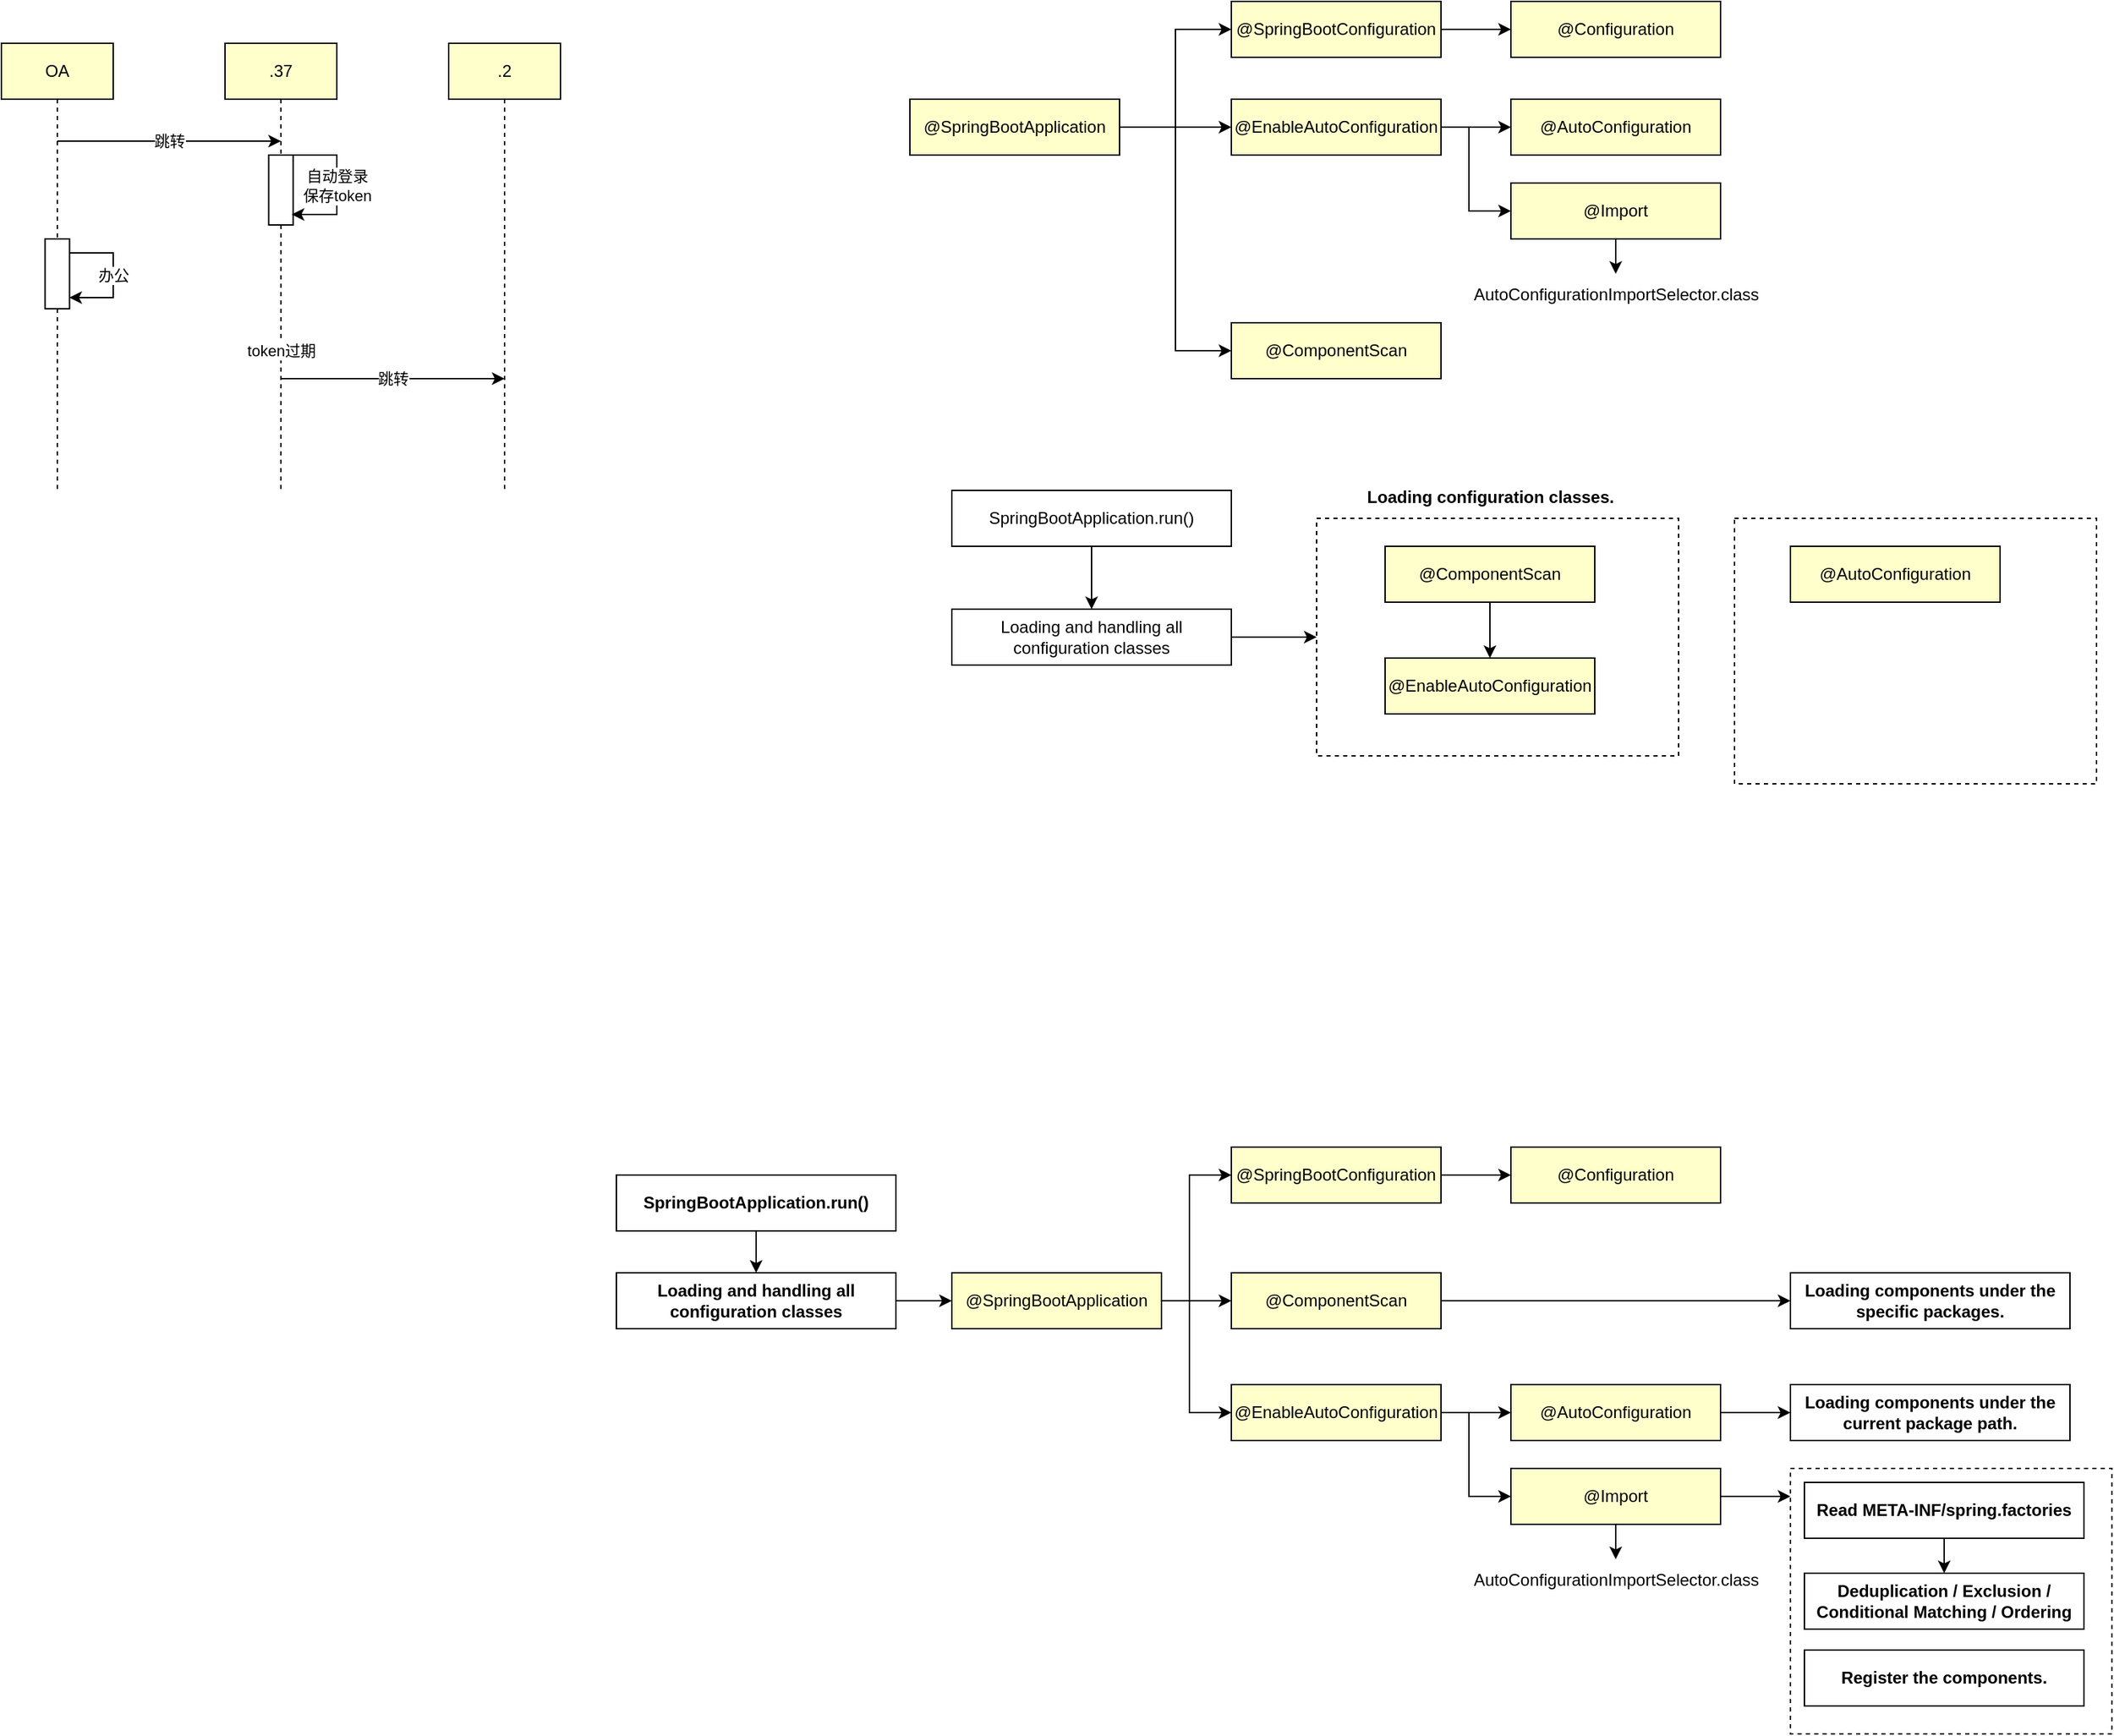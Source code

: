 <mxfile version="26.2.14">
  <diagram name="Page-1" id="XBFmpDd5GI6fNW_chvTV">
    <mxGraphModel dx="1101" dy="733" grid="1" gridSize="10" guides="1" tooltips="1" connect="1" arrows="1" fold="1" page="1" pageScale="1" pageWidth="827" pageHeight="1169" math="0" shadow="0">
      <root>
        <mxCell id="0" />
        <mxCell id="1" parent="0" />
        <mxCell id="NUGtLv0-GDBaZmMCbuX2-15" style="edgeStyle=orthogonalEdgeStyle;rounded=0;orthogonalLoop=1;jettySize=auto;html=1;endArrow=none;startFill=0;dashed=1;" edge="1" parent="1" source="NUGtLv0-GDBaZmMCbuX2-34">
          <mxGeometry relative="1" as="geometry">
            <mxPoint x="280" y="360" as="targetPoint" />
            <Array as="points">
              <mxPoint x="280" y="230" />
              <mxPoint x="280" y="230" />
            </Array>
          </mxGeometry>
        </mxCell>
        <mxCell id="NUGtLv0-GDBaZmMCbuX2-55" style="edgeStyle=orthogonalEdgeStyle;rounded=0;orthogonalLoop=1;jettySize=auto;html=1;entryX=0.5;entryY=0;entryDx=0;entryDy=0;endArrow=none;startFill=0;dashed=1;" edge="1" parent="1" source="NUGtLv0-GDBaZmMCbuX2-13" target="NUGtLv0-GDBaZmMCbuX2-34">
          <mxGeometry relative="1" as="geometry" />
        </mxCell>
        <mxCell id="NUGtLv0-GDBaZmMCbuX2-13" value="OA" style="rounded=0;whiteSpace=wrap;html=1;fillColor=#FFFFCC;" vertex="1" parent="1">
          <mxGeometry x="240" y="40" width="80" height="40" as="geometry" />
        </mxCell>
        <mxCell id="NUGtLv0-GDBaZmMCbuX2-19" value=".37" style="rounded=0;whiteSpace=wrap;html=1;fillColor=#FFFFCC;" vertex="1" parent="1">
          <mxGeometry x="400" y="40" width="80" height="40" as="geometry" />
        </mxCell>
        <mxCell id="NUGtLv0-GDBaZmMCbuX2-23" value="跳转" style="endArrow=classic;html=1;rounded=0;exitX=0.5;exitY=0;exitDx=0;exitDy=0;" edge="1" parent="1">
          <mxGeometry width="50" height="50" relative="1" as="geometry">
            <mxPoint x="280" y="110" as="sourcePoint" />
            <mxPoint x="440" y="110" as="targetPoint" />
          </mxGeometry>
        </mxCell>
        <mxCell id="NUGtLv0-GDBaZmMCbuX2-29" value="" style="edgeStyle=orthogonalEdgeStyle;rounded=0;orthogonalLoop=1;jettySize=auto;html=1;fillColor=none;endArrow=none;startFill=0;dashed=1;" edge="1" parent="1" source="NUGtLv0-GDBaZmMCbuX2-19" target="NUGtLv0-GDBaZmMCbuX2-27">
          <mxGeometry relative="1" as="geometry">
            <mxPoint x="440" y="280" as="targetPoint" />
            <mxPoint x="440" y="80" as="sourcePoint" />
          </mxGeometry>
        </mxCell>
        <mxCell id="NUGtLv0-GDBaZmMCbuX2-50" style="edgeStyle=orthogonalEdgeStyle;rounded=0;orthogonalLoop=1;jettySize=auto;html=1;endArrow=none;startFill=0;dashed=1;" edge="1" parent="1" source="NUGtLv0-GDBaZmMCbuX2-27">
          <mxGeometry relative="1" as="geometry">
            <mxPoint x="440" y="360" as="targetPoint" />
          </mxGeometry>
        </mxCell>
        <mxCell id="NUGtLv0-GDBaZmMCbuX2-53" value="token过期" style="edgeLabel;html=1;align=center;verticalAlign=middle;resizable=0;points=[];" vertex="1" connectable="0" parent="NUGtLv0-GDBaZmMCbuX2-50">
          <mxGeometry x="0.515" y="-1" relative="1" as="geometry">
            <mxPoint x="1" y="-54" as="offset" />
          </mxGeometry>
        </mxCell>
        <mxCell id="NUGtLv0-GDBaZmMCbuX2-27" value="" style="rounded=0;whiteSpace=wrap;html=1;" vertex="1" parent="1">
          <mxGeometry x="431.25" y="120" width="17.5" height="50" as="geometry" />
        </mxCell>
        <mxCell id="NUGtLv0-GDBaZmMCbuX2-30" value="自动登录&lt;br&gt;保存token" style="edgeStyle=orthogonalEdgeStyle;rounded=0;orthogonalLoop=1;jettySize=auto;html=1;entryX=0.941;entryY=0.849;entryDx=0;entryDy=0;entryPerimeter=0;" edge="1" parent="1" source="NUGtLv0-GDBaZmMCbuX2-27" target="NUGtLv0-GDBaZmMCbuX2-27">
          <mxGeometry relative="1" as="geometry">
            <Array as="points">
              <mxPoint x="480" y="120" />
              <mxPoint x="480" y="163" />
            </Array>
          </mxGeometry>
        </mxCell>
        <mxCell id="NUGtLv0-GDBaZmMCbuX2-33" style="edgeStyle=orthogonalEdgeStyle;rounded=0;orthogonalLoop=1;jettySize=auto;html=1;endArrow=none;startFill=0;strokeColor=default;dashed=1;" edge="1" parent="1" source="NUGtLv0-GDBaZmMCbuX2-31">
          <mxGeometry relative="1" as="geometry">
            <mxPoint x="600" y="360" as="targetPoint" />
          </mxGeometry>
        </mxCell>
        <mxCell id="NUGtLv0-GDBaZmMCbuX2-31" value=".2" style="rounded=0;whiteSpace=wrap;html=1;fillColor=#FFFFCC;" vertex="1" parent="1">
          <mxGeometry x="560" y="40" width="80" height="40" as="geometry" />
        </mxCell>
        <mxCell id="NUGtLv0-GDBaZmMCbuX2-34" value="" style="rounded=0;whiteSpace=wrap;html=1;" vertex="1" parent="1">
          <mxGeometry x="271.25" y="180" width="17.5" height="50" as="geometry" />
        </mxCell>
        <mxCell id="NUGtLv0-GDBaZmMCbuX2-36" value="办公" style="edgeStyle=orthogonalEdgeStyle;rounded=0;orthogonalLoop=1;jettySize=auto;html=1;entryX=0.991;entryY=0.847;entryDx=0;entryDy=0;entryPerimeter=0;" edge="1" parent="1" source="NUGtLv0-GDBaZmMCbuX2-34" target="NUGtLv0-GDBaZmMCbuX2-34">
          <mxGeometry relative="1" as="geometry">
            <Array as="points">
              <mxPoint x="320" y="190" />
              <mxPoint x="320" y="222" />
              <mxPoint x="289" y="222" />
            </Array>
          </mxGeometry>
        </mxCell>
        <mxCell id="NUGtLv0-GDBaZmMCbuX2-39" value="跳转" style="endArrow=classic;html=1;rounded=0;" edge="1" parent="1">
          <mxGeometry width="50" height="50" relative="1" as="geometry">
            <mxPoint x="440" y="280" as="sourcePoint" />
            <mxPoint x="600" y="280" as="targetPoint" />
          </mxGeometry>
        </mxCell>
        <mxCell id="NUGtLv0-GDBaZmMCbuX2-72" style="edgeStyle=orthogonalEdgeStyle;rounded=0;orthogonalLoop=1;jettySize=auto;html=1;" edge="1" parent="1" source="NUGtLv0-GDBaZmMCbuX2-56" target="NUGtLv0-GDBaZmMCbuX2-60">
          <mxGeometry relative="1" as="geometry">
            <Array as="points">
              <mxPoint x="1080" y="100" />
              <mxPoint x="1080" y="260" />
            </Array>
          </mxGeometry>
        </mxCell>
        <mxCell id="NUGtLv0-GDBaZmMCbuX2-73" style="edgeStyle=orthogonalEdgeStyle;rounded=0;orthogonalLoop=1;jettySize=auto;html=1;" edge="1" parent="1" source="NUGtLv0-GDBaZmMCbuX2-56" target="NUGtLv0-GDBaZmMCbuX2-59">
          <mxGeometry relative="1" as="geometry" />
        </mxCell>
        <mxCell id="NUGtLv0-GDBaZmMCbuX2-74" style="edgeStyle=orthogonalEdgeStyle;rounded=0;orthogonalLoop=1;jettySize=auto;html=1;entryX=0;entryY=0.5;entryDx=0;entryDy=0;" edge="1" parent="1" source="NUGtLv0-GDBaZmMCbuX2-56" target="NUGtLv0-GDBaZmMCbuX2-58">
          <mxGeometry relative="1" as="geometry" />
        </mxCell>
        <mxCell id="NUGtLv0-GDBaZmMCbuX2-56" value="@SpringBootApplication" style="rounded=0;whiteSpace=wrap;html=1;fillColor=#FFFFCC;" vertex="1" parent="1">
          <mxGeometry x="890" y="80" width="150" height="40" as="geometry" />
        </mxCell>
        <mxCell id="NUGtLv0-GDBaZmMCbuX2-58" value="@SpringBootConfiguration" style="rounded=0;whiteSpace=wrap;html=1;fillColor=#FFFFCC;" vertex="1" parent="1">
          <mxGeometry x="1120" y="10" width="150" height="40" as="geometry" />
        </mxCell>
        <mxCell id="NUGtLv0-GDBaZmMCbuX2-66" style="edgeStyle=orthogonalEdgeStyle;rounded=0;orthogonalLoop=1;jettySize=auto;html=1;" edge="1" parent="1" source="NUGtLv0-GDBaZmMCbuX2-59" target="NUGtLv0-GDBaZmMCbuX2-62">
          <mxGeometry relative="1" as="geometry" />
        </mxCell>
        <mxCell id="NUGtLv0-GDBaZmMCbuX2-70" style="edgeStyle=orthogonalEdgeStyle;rounded=0;orthogonalLoop=1;jettySize=auto;html=1;" edge="1" parent="1" source="NUGtLv0-GDBaZmMCbuX2-59" target="NUGtLv0-GDBaZmMCbuX2-67">
          <mxGeometry relative="1" as="geometry">
            <Array as="points">
              <mxPoint x="1290" y="100" />
              <mxPoint x="1290" y="160" />
            </Array>
          </mxGeometry>
        </mxCell>
        <mxCell id="NUGtLv0-GDBaZmMCbuX2-59" value="@EnableAutoConfiguration" style="rounded=0;whiteSpace=wrap;html=1;fillColor=#FFFFCC;" vertex="1" parent="1">
          <mxGeometry x="1120" y="80" width="150" height="40" as="geometry" />
        </mxCell>
        <mxCell id="NUGtLv0-GDBaZmMCbuX2-60" value="@ComponentScan" style="rounded=0;whiteSpace=wrap;html=1;fillColor=#FFFFCC;" vertex="1" parent="1">
          <mxGeometry x="1120" y="240" width="150" height="40" as="geometry" />
        </mxCell>
        <mxCell id="NUGtLv0-GDBaZmMCbuX2-62" value="@AutoConfiguration" style="rounded=0;whiteSpace=wrap;html=1;fillColor=#FFFFCC;" vertex="1" parent="1">
          <mxGeometry x="1320" y="80" width="150" height="40" as="geometry" />
        </mxCell>
        <mxCell id="NUGtLv0-GDBaZmMCbuX2-65" value="" style="edgeStyle=orthogonalEdgeStyle;rounded=0;orthogonalLoop=1;jettySize=auto;html=1;" edge="1" parent="1" source="NUGtLv0-GDBaZmMCbuX2-58" target="NUGtLv0-GDBaZmMCbuX2-64">
          <mxGeometry relative="1" as="geometry">
            <mxPoint x="1270" y="30" as="sourcePoint" />
            <mxPoint x="1395" y="80" as="targetPoint" />
          </mxGeometry>
        </mxCell>
        <mxCell id="NUGtLv0-GDBaZmMCbuX2-64" value="@Configuration" style="rounded=0;whiteSpace=wrap;html=1;fillColor=#FFFFCC;" vertex="1" parent="1">
          <mxGeometry x="1320" y="10" width="150" height="40" as="geometry" />
        </mxCell>
        <mxCell id="NUGtLv0-GDBaZmMCbuX2-71" style="edgeStyle=orthogonalEdgeStyle;rounded=0;orthogonalLoop=1;jettySize=auto;html=1;" edge="1" parent="1" source="NUGtLv0-GDBaZmMCbuX2-67" target="NUGtLv0-GDBaZmMCbuX2-68">
          <mxGeometry relative="1" as="geometry" />
        </mxCell>
        <mxCell id="NUGtLv0-GDBaZmMCbuX2-67" value="@Import" style="rounded=0;whiteSpace=wrap;html=1;fillColor=#FFFFCC;" vertex="1" parent="1">
          <mxGeometry x="1320" y="140" width="150" height="40" as="geometry" />
        </mxCell>
        <mxCell id="NUGtLv0-GDBaZmMCbuX2-68" value="&lt;span style=&quot;text-wrap-mode: wrap;&quot;&gt;AutoConfigurationImportSelector.class&lt;/span&gt;" style="text;html=1;align=center;verticalAlign=middle;resizable=0;points=[];autosize=1;strokeColor=none;fillColor=none;" vertex="1" parent="1">
          <mxGeometry x="1280" y="205" width="230" height="30" as="geometry" />
        </mxCell>
        <mxCell id="NUGtLv0-GDBaZmMCbuX2-87" style="edgeStyle=orthogonalEdgeStyle;rounded=0;orthogonalLoop=1;jettySize=auto;html=1;" edge="1" parent="1" source="NUGtLv0-GDBaZmMCbuX2-76" target="NUGtLv0-GDBaZmMCbuX2-79">
          <mxGeometry relative="1" as="geometry" />
        </mxCell>
        <mxCell id="NUGtLv0-GDBaZmMCbuX2-76" value="SpringBootApplication.run()" style="rounded=0;whiteSpace=wrap;html=1;fillColor=none;" vertex="1" parent="1">
          <mxGeometry x="920" y="360" width="200" height="40" as="geometry" />
        </mxCell>
        <mxCell id="NUGtLv0-GDBaZmMCbuX2-91" style="edgeStyle=orthogonalEdgeStyle;rounded=0;orthogonalLoop=1;jettySize=auto;html=1;" edge="1" parent="1" source="NUGtLv0-GDBaZmMCbuX2-79" target="NUGtLv0-GDBaZmMCbuX2-80">
          <mxGeometry relative="1" as="geometry" />
        </mxCell>
        <mxCell id="NUGtLv0-GDBaZmMCbuX2-79" value="Loading and handling all configuration classes" style="rounded=0;whiteSpace=wrap;html=1;fillColor=none;" vertex="1" parent="1">
          <mxGeometry x="920" y="445" width="200" height="40" as="geometry" />
        </mxCell>
        <mxCell id="NUGtLv0-GDBaZmMCbuX2-80" value="" style="rounded=0;whiteSpace=wrap;html=1;fillColor=none;dashed=1;" vertex="1" parent="1">
          <mxGeometry x="1181" y="380" width="259" height="170" as="geometry" />
        </mxCell>
        <mxCell id="NUGtLv0-GDBaZmMCbuX2-83" style="edgeStyle=orthogonalEdgeStyle;rounded=0;orthogonalLoop=1;jettySize=auto;html=1;" edge="1" parent="1" source="NUGtLv0-GDBaZmMCbuX2-81" target="NUGtLv0-GDBaZmMCbuX2-82">
          <mxGeometry relative="1" as="geometry" />
        </mxCell>
        <mxCell id="NUGtLv0-GDBaZmMCbuX2-81" value="@ComponentScan" style="rounded=0;whiteSpace=wrap;html=1;fillColor=#FFFFCC;" vertex="1" parent="1">
          <mxGeometry x="1230" y="400" width="150" height="40" as="geometry" />
        </mxCell>
        <mxCell id="NUGtLv0-GDBaZmMCbuX2-82" value="@EnableAutoConfiguration" style="rounded=0;whiteSpace=wrap;html=1;fillColor=#FFFFCC;" vertex="1" parent="1">
          <mxGeometry x="1230" y="480" width="150" height="40" as="geometry" />
        </mxCell>
        <mxCell id="NUGtLv0-GDBaZmMCbuX2-84" value="Loading configuration classes." style="text;html=1;align=center;verticalAlign=middle;resizable=0;points=[];autosize=1;strokeColor=none;fillColor=none;fontStyle=1" vertex="1" parent="1">
          <mxGeometry x="1215" y="350" width="180" height="30" as="geometry" />
        </mxCell>
        <mxCell id="NUGtLv0-GDBaZmMCbuX2-92" value="" style="rounded=0;whiteSpace=wrap;html=1;fillColor=none;dashed=1;" vertex="1" parent="1">
          <mxGeometry x="1480" y="380" width="259" height="190" as="geometry" />
        </mxCell>
        <mxCell id="NUGtLv0-GDBaZmMCbuX2-93" value="@AutoConfiguration" style="rounded=0;whiteSpace=wrap;html=1;fillColor=#FFFFCC;" vertex="1" parent="1">
          <mxGeometry x="1520" y="400" width="150" height="40" as="geometry" />
        </mxCell>
        <mxCell id="NUGtLv0-GDBaZmMCbuX2-97" style="edgeStyle=orthogonalEdgeStyle;rounded=0;orthogonalLoop=1;jettySize=auto;html=1;entryX=0;entryY=0.5;entryDx=0;entryDy=0;" edge="1" parent="1" source="NUGtLv0-GDBaZmMCbuX2-98" target="NUGtLv0-GDBaZmMCbuX2-99">
          <mxGeometry relative="1" as="geometry">
            <Array as="points">
              <mxPoint x="1090" y="940" />
              <mxPoint x="1090" y="850" />
            </Array>
          </mxGeometry>
        </mxCell>
        <mxCell id="NUGtLv0-GDBaZmMCbuX2-117" style="edgeStyle=orthogonalEdgeStyle;rounded=0;orthogonalLoop=1;jettySize=auto;html=1;" edge="1" parent="1" source="NUGtLv0-GDBaZmMCbuX2-98" target="NUGtLv0-GDBaZmMCbuX2-103">
          <mxGeometry relative="1" as="geometry" />
        </mxCell>
        <mxCell id="NUGtLv0-GDBaZmMCbuX2-118" style="edgeStyle=orthogonalEdgeStyle;rounded=0;orthogonalLoop=1;jettySize=auto;html=1;" edge="1" parent="1" source="NUGtLv0-GDBaZmMCbuX2-98" target="NUGtLv0-GDBaZmMCbuX2-102">
          <mxGeometry relative="1" as="geometry">
            <Array as="points">
              <mxPoint x="1090" y="940" />
              <mxPoint x="1090" y="1020" />
            </Array>
          </mxGeometry>
        </mxCell>
        <mxCell id="NUGtLv0-GDBaZmMCbuX2-98" value="@SpringBootApplication" style="rounded=0;whiteSpace=wrap;html=1;fillColor=#FFFFCC;" vertex="1" parent="1">
          <mxGeometry x="920" y="920" width="150" height="40" as="geometry" />
        </mxCell>
        <mxCell id="NUGtLv0-GDBaZmMCbuX2-99" value="@SpringBootConfiguration" style="rounded=0;whiteSpace=wrap;html=1;fillColor=#FFFFCC;" vertex="1" parent="1">
          <mxGeometry x="1120" y="830" width="150" height="40" as="geometry" />
        </mxCell>
        <mxCell id="NUGtLv0-GDBaZmMCbuX2-100" style="edgeStyle=orthogonalEdgeStyle;rounded=0;orthogonalLoop=1;jettySize=auto;html=1;" edge="1" parent="1" source="NUGtLv0-GDBaZmMCbuX2-102" target="NUGtLv0-GDBaZmMCbuX2-104">
          <mxGeometry relative="1" as="geometry" />
        </mxCell>
        <mxCell id="NUGtLv0-GDBaZmMCbuX2-101" style="edgeStyle=orthogonalEdgeStyle;rounded=0;orthogonalLoop=1;jettySize=auto;html=1;" edge="1" parent="1" source="NUGtLv0-GDBaZmMCbuX2-102" target="NUGtLv0-GDBaZmMCbuX2-108">
          <mxGeometry relative="1" as="geometry">
            <Array as="points">
              <mxPoint x="1290" y="1020" />
              <mxPoint x="1290" y="1080" />
            </Array>
          </mxGeometry>
        </mxCell>
        <mxCell id="NUGtLv0-GDBaZmMCbuX2-102" value="@EnableAutoConfiguration" style="rounded=0;whiteSpace=wrap;html=1;fillColor=#FFFFCC;" vertex="1" parent="1">
          <mxGeometry x="1120" y="1000" width="150" height="40" as="geometry" />
        </mxCell>
        <mxCell id="NUGtLv0-GDBaZmMCbuX2-120" style="edgeStyle=orthogonalEdgeStyle;rounded=0;orthogonalLoop=1;jettySize=auto;html=1;" edge="1" parent="1" source="NUGtLv0-GDBaZmMCbuX2-103" target="NUGtLv0-GDBaZmMCbuX2-119">
          <mxGeometry relative="1" as="geometry" />
        </mxCell>
        <mxCell id="NUGtLv0-GDBaZmMCbuX2-103" value="@ComponentScan" style="rounded=0;whiteSpace=wrap;html=1;fillColor=#FFFFCC;" vertex="1" parent="1">
          <mxGeometry x="1120" y="920" width="150" height="40" as="geometry" />
        </mxCell>
        <mxCell id="NUGtLv0-GDBaZmMCbuX2-115" style="edgeStyle=orthogonalEdgeStyle;rounded=0;orthogonalLoop=1;jettySize=auto;html=1;" edge="1" parent="1" source="NUGtLv0-GDBaZmMCbuX2-104" target="NUGtLv0-GDBaZmMCbuX2-114">
          <mxGeometry relative="1" as="geometry" />
        </mxCell>
        <mxCell id="NUGtLv0-GDBaZmMCbuX2-104" value="@AutoConfiguration" style="rounded=0;whiteSpace=wrap;html=1;fillColor=#FFFFCC;" vertex="1" parent="1">
          <mxGeometry x="1320" y="1000" width="150" height="40" as="geometry" />
        </mxCell>
        <mxCell id="NUGtLv0-GDBaZmMCbuX2-105" value="" style="edgeStyle=orthogonalEdgeStyle;rounded=0;orthogonalLoop=1;jettySize=auto;html=1;" edge="1" parent="1" source="NUGtLv0-GDBaZmMCbuX2-99" target="NUGtLv0-GDBaZmMCbuX2-106">
          <mxGeometry relative="1" as="geometry">
            <mxPoint x="1270" y="850" as="sourcePoint" />
            <mxPoint x="1395" y="900" as="targetPoint" />
          </mxGeometry>
        </mxCell>
        <mxCell id="NUGtLv0-GDBaZmMCbuX2-106" value="@Configuration" style="rounded=0;whiteSpace=wrap;html=1;fillColor=#FFFFCC;" vertex="1" parent="1">
          <mxGeometry x="1320" y="830" width="150" height="40" as="geometry" />
        </mxCell>
        <mxCell id="NUGtLv0-GDBaZmMCbuX2-107" style="edgeStyle=orthogonalEdgeStyle;rounded=0;orthogonalLoop=1;jettySize=auto;html=1;" edge="1" parent="1" source="NUGtLv0-GDBaZmMCbuX2-108" target="NUGtLv0-GDBaZmMCbuX2-109">
          <mxGeometry relative="1" as="geometry" />
        </mxCell>
        <mxCell id="NUGtLv0-GDBaZmMCbuX2-121" style="edgeStyle=orthogonalEdgeStyle;rounded=0;orthogonalLoop=1;jettySize=auto;html=1;" edge="1" parent="1" source="NUGtLv0-GDBaZmMCbuX2-108" target="NUGtLv0-GDBaZmMCbuX2-122">
          <mxGeometry relative="1" as="geometry">
            <mxPoint x="1520" y="1080" as="targetPoint" />
            <Array as="points">
              <mxPoint x="1510" y="1080" />
              <mxPoint x="1510" y="1080" />
            </Array>
          </mxGeometry>
        </mxCell>
        <mxCell id="NUGtLv0-GDBaZmMCbuX2-108" value="@Import" style="rounded=0;whiteSpace=wrap;html=1;fillColor=#FFFFCC;" vertex="1" parent="1">
          <mxGeometry x="1320" y="1060" width="150" height="40" as="geometry" />
        </mxCell>
        <mxCell id="NUGtLv0-GDBaZmMCbuX2-109" value="&lt;span style=&quot;text-wrap-mode: wrap;&quot;&gt;AutoConfigurationImportSelector.class&lt;/span&gt;" style="text;html=1;align=center;verticalAlign=middle;resizable=0;points=[];autosize=1;strokeColor=none;fillColor=none;" vertex="1" parent="1">
          <mxGeometry x="1280" y="1125" width="230" height="30" as="geometry" />
        </mxCell>
        <mxCell id="NUGtLv0-GDBaZmMCbuX2-110" style="edgeStyle=orthogonalEdgeStyle;rounded=0;orthogonalLoop=1;jettySize=auto;html=1;" edge="1" parent="1" source="NUGtLv0-GDBaZmMCbuX2-111" target="NUGtLv0-GDBaZmMCbuX2-112">
          <mxGeometry relative="1" as="geometry" />
        </mxCell>
        <mxCell id="NUGtLv0-GDBaZmMCbuX2-111" value="SpringBootApplication.run()" style="rounded=0;whiteSpace=wrap;html=1;fillColor=none;fontStyle=1" vertex="1" parent="1">
          <mxGeometry x="680" y="850" width="200" height="40" as="geometry" />
        </mxCell>
        <mxCell id="NUGtLv0-GDBaZmMCbuX2-113" style="edgeStyle=orthogonalEdgeStyle;rounded=0;orthogonalLoop=1;jettySize=auto;html=1;" edge="1" parent="1" source="NUGtLv0-GDBaZmMCbuX2-112" target="NUGtLv0-GDBaZmMCbuX2-98">
          <mxGeometry relative="1" as="geometry" />
        </mxCell>
        <mxCell id="NUGtLv0-GDBaZmMCbuX2-112" value="Loading and handling all configuration classes" style="rounded=0;whiteSpace=wrap;html=1;fillColor=none;fontStyle=1" vertex="1" parent="1">
          <mxGeometry x="680" y="920" width="200" height="40" as="geometry" />
        </mxCell>
        <mxCell id="NUGtLv0-GDBaZmMCbuX2-114" value="Loading components under the current package path." style="rounded=0;whiteSpace=wrap;html=1;fillColor=none;fontStyle=1" vertex="1" parent="1">
          <mxGeometry x="1520" y="1000" width="200" height="40" as="geometry" />
        </mxCell>
        <mxCell id="NUGtLv0-GDBaZmMCbuX2-119" value="Loading components under the specific packages." style="rounded=0;whiteSpace=wrap;html=1;fillColor=none;fontStyle=1" vertex="1" parent="1">
          <mxGeometry x="1520" y="920" width="200" height="40" as="geometry" />
        </mxCell>
        <mxCell id="NUGtLv0-GDBaZmMCbuX2-122" value="" style="rounded=0;whiteSpace=wrap;html=1;fillColor=none;dashed=1;" vertex="1" parent="1">
          <mxGeometry x="1520" y="1060" width="230" height="190" as="geometry" />
        </mxCell>
        <mxCell id="NUGtLv0-GDBaZmMCbuX2-126" style="edgeStyle=orthogonalEdgeStyle;rounded=0;orthogonalLoop=1;jettySize=auto;html=1;" edge="1" parent="1" source="NUGtLv0-GDBaZmMCbuX2-123" target="NUGtLv0-GDBaZmMCbuX2-125">
          <mxGeometry relative="1" as="geometry" />
        </mxCell>
        <mxCell id="NUGtLv0-GDBaZmMCbuX2-123" value="Read META-INF/spring.factories" style="rounded=0;whiteSpace=wrap;html=1;fillColor=none;fontStyle=1" vertex="1" parent="1">
          <mxGeometry x="1530" y="1070" width="200" height="40" as="geometry" />
        </mxCell>
        <mxCell id="NUGtLv0-GDBaZmMCbuX2-125" value="Deduplication / Exclusion / Conditional Matching / Ordering" style="rounded=0;whiteSpace=wrap;html=1;fillColor=none;fontStyle=1" vertex="1" parent="1">
          <mxGeometry x="1530" y="1135" width="200" height="40" as="geometry" />
        </mxCell>
        <mxCell id="NUGtLv0-GDBaZmMCbuX2-127" value="Register the components." style="rounded=0;whiteSpace=wrap;html=1;fillColor=none;fontStyle=1" vertex="1" parent="1">
          <mxGeometry x="1530" y="1190" width="200" height="40" as="geometry" />
        </mxCell>
      </root>
    </mxGraphModel>
  </diagram>
</mxfile>
